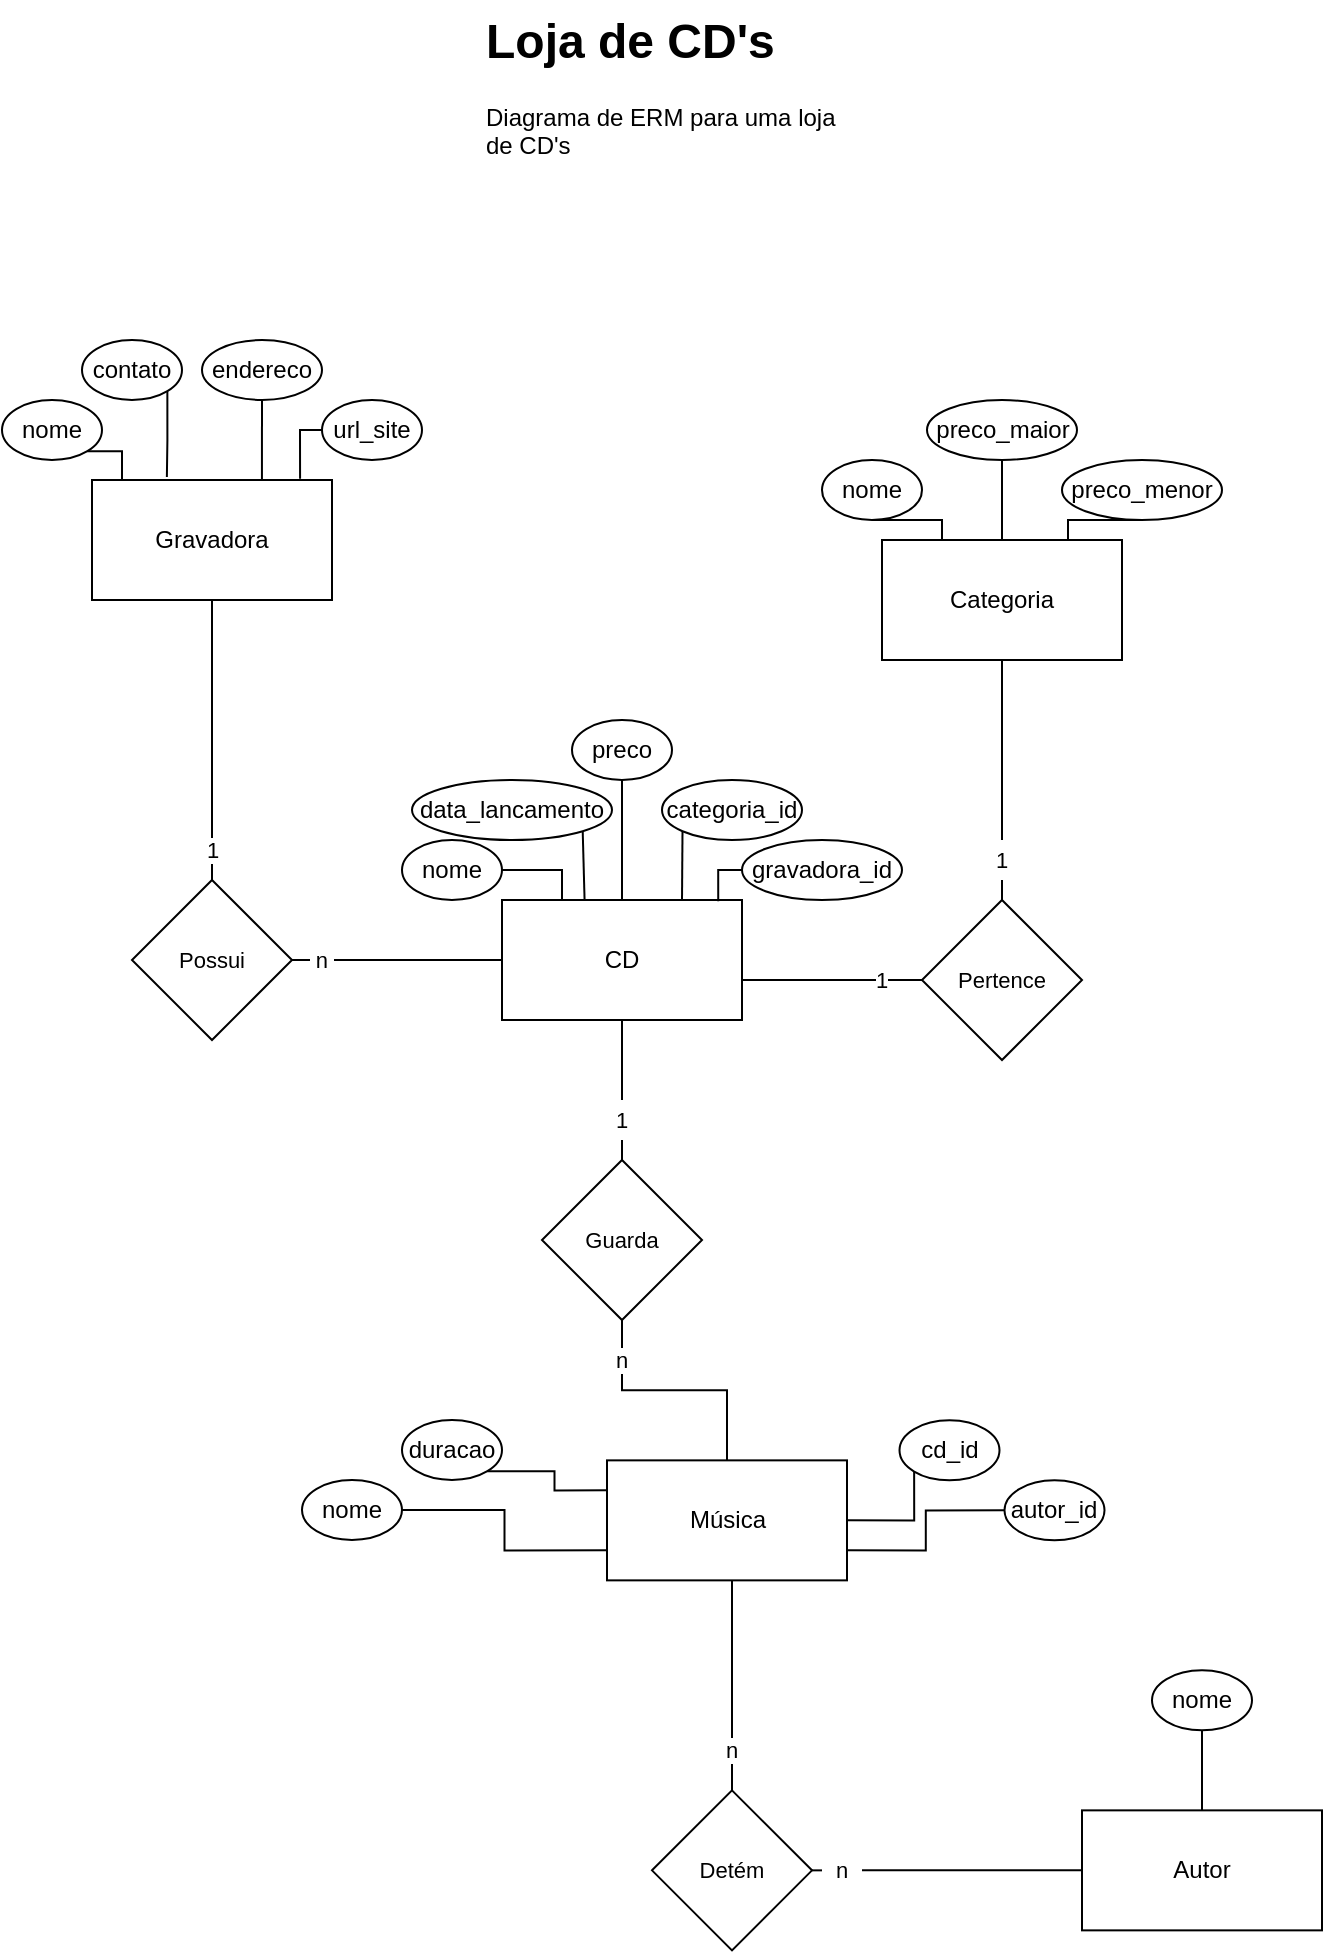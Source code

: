 <mxfile version="24.0.5" type="github">
  <diagram name="Page-1" id="fX9RrKgvH6SyHoi_5Rdd">
    <mxGraphModel dx="802" dy="425" grid="1" gridSize="10" guides="1" tooltips="1" connect="1" arrows="1" fold="1" page="1" pageScale="1" pageWidth="850" pageHeight="1100" math="0" shadow="0">
      <root>
        <mxCell id="0" />
        <mxCell id="1" parent="0" />
        <mxCell id="AshoG04ZGGXsUbE6QEYG-1" value="&lt;h1 style=&quot;margin-top: 0px;&quot;&gt;Loja de CD&#39;s&lt;/h1&gt;&lt;p&gt;Diagrama de ERM para uma loja de CD&#39;s&lt;/p&gt;" style="text;html=1;whiteSpace=wrap;overflow=hidden;rounded=0;" parent="1" vertex="1">
          <mxGeometry x="330" y="60" width="180" height="80" as="geometry" />
        </mxCell>
        <mxCell id="ZX1WCixsMA5-55GYTXhN-1" value="Gravadora" style="rounded=0;whiteSpace=wrap;html=1;" vertex="1" parent="1">
          <mxGeometry x="135" y="300" width="120" height="60" as="geometry" />
        </mxCell>
        <mxCell id="ZX1WCixsMA5-55GYTXhN-2" value="CD" style="rounded=0;whiteSpace=wrap;html=1;" vertex="1" parent="1">
          <mxGeometry x="340" y="510" width="120" height="60" as="geometry" />
        </mxCell>
        <mxCell id="ZX1WCixsMA5-55GYTXhN-3" value="Música" style="rounded=0;whiteSpace=wrap;html=1;" vertex="1" parent="1">
          <mxGeometry x="392.5" y="790.18" width="120" height="60" as="geometry" />
        </mxCell>
        <mxCell id="ZX1WCixsMA5-55GYTXhN-4" value="Autor" style="rounded=0;whiteSpace=wrap;html=1;" vertex="1" parent="1">
          <mxGeometry x="630" y="965.18" width="120" height="60" as="geometry" />
        </mxCell>
        <mxCell id="ZX1WCixsMA5-55GYTXhN-6" value="Categoria" style="rounded=0;whiteSpace=wrap;html=1;" vertex="1" parent="1">
          <mxGeometry x="530" y="330" width="120" height="60" as="geometry" />
        </mxCell>
        <mxCell id="ZX1WCixsMA5-55GYTXhN-9" value="nome" style="ellipse;whiteSpace=wrap;html=1;" vertex="1" parent="1">
          <mxGeometry x="90" y="260" width="50" height="30" as="geometry" />
        </mxCell>
        <mxCell id="ZX1WCixsMA5-55GYTXhN-10" value="contato" style="ellipse;whiteSpace=wrap;html=1;" vertex="1" parent="1">
          <mxGeometry x="130" y="230" width="50" height="30" as="geometry" />
        </mxCell>
        <mxCell id="ZX1WCixsMA5-55GYTXhN-11" value="endereco" style="ellipse;whiteSpace=wrap;html=1;" vertex="1" parent="1">
          <mxGeometry x="190" y="230" width="60" height="30" as="geometry" />
        </mxCell>
        <mxCell id="ZX1WCixsMA5-55GYTXhN-12" value="url_site" style="ellipse;whiteSpace=wrap;html=1;" vertex="1" parent="1">
          <mxGeometry x="250" y="260" width="50" height="30" as="geometry" />
        </mxCell>
        <mxCell id="ZX1WCixsMA5-55GYTXhN-45" style="edgeStyle=orthogonalEdgeStyle;rounded=0;orthogonalLoop=1;jettySize=auto;html=1;exitX=0.5;exitY=1;exitDx=0;exitDy=0;entryX=0.25;entryY=0;entryDx=0;entryDy=0;strokeColor=default;align=center;verticalAlign=middle;fontFamily=Helvetica;fontSize=11;fontColor=default;labelBackgroundColor=default;endArrow=none;endFill=0;" edge="1" parent="1" source="ZX1WCixsMA5-55GYTXhN-13" target="ZX1WCixsMA5-55GYTXhN-6">
          <mxGeometry relative="1" as="geometry" />
        </mxCell>
        <mxCell id="ZX1WCixsMA5-55GYTXhN-13" value="nome" style="ellipse;whiteSpace=wrap;html=1;" vertex="1" parent="1">
          <mxGeometry x="500" y="290" width="50" height="30" as="geometry" />
        </mxCell>
        <mxCell id="ZX1WCixsMA5-55GYTXhN-43" style="edgeStyle=orthogonalEdgeStyle;rounded=0;orthogonalLoop=1;jettySize=auto;html=1;exitX=0.5;exitY=1;exitDx=0;exitDy=0;entryX=0.5;entryY=0;entryDx=0;entryDy=0;strokeColor=default;align=center;verticalAlign=middle;fontFamily=Helvetica;fontSize=11;fontColor=default;labelBackgroundColor=default;endArrow=none;endFill=0;" edge="1" parent="1" source="ZX1WCixsMA5-55GYTXhN-14" target="ZX1WCixsMA5-55GYTXhN-6">
          <mxGeometry relative="1" as="geometry" />
        </mxCell>
        <mxCell id="ZX1WCixsMA5-55GYTXhN-14" value="preco_maior" style="ellipse;whiteSpace=wrap;html=1;" vertex="1" parent="1">
          <mxGeometry x="552.5" y="260" width="75" height="30" as="geometry" />
        </mxCell>
        <mxCell id="ZX1WCixsMA5-55GYTXhN-15" value="preco_menor" style="ellipse;whiteSpace=wrap;html=1;" vertex="1" parent="1">
          <mxGeometry x="620" y="290" width="80" height="30" as="geometry" />
        </mxCell>
        <mxCell id="ZX1WCixsMA5-55GYTXhN-32" style="edgeStyle=orthogonalEdgeStyle;rounded=0;orthogonalLoop=1;jettySize=auto;html=1;exitX=1;exitY=0.5;exitDx=0;exitDy=0;entryX=0.25;entryY=0;entryDx=0;entryDy=0;strokeColor=default;endArrow=none;endFill=0;" edge="1" parent="1" source="ZX1WCixsMA5-55GYTXhN-16" target="ZX1WCixsMA5-55GYTXhN-2">
          <mxGeometry relative="1" as="geometry" />
        </mxCell>
        <mxCell id="ZX1WCixsMA5-55GYTXhN-16" value="nome" style="ellipse;whiteSpace=wrap;html=1;" vertex="1" parent="1">
          <mxGeometry x="290" y="480" width="50" height="30" as="geometry" />
        </mxCell>
        <mxCell id="ZX1WCixsMA5-55GYTXhN-17" value="data_lancamento" style="ellipse;whiteSpace=wrap;html=1;" vertex="1" parent="1">
          <mxGeometry x="295" y="450" width="100" height="30" as="geometry" />
        </mxCell>
        <mxCell id="ZX1WCixsMA5-55GYTXhN-35" style="edgeStyle=orthogonalEdgeStyle;rounded=0;orthogonalLoop=1;jettySize=auto;html=1;exitX=0.5;exitY=1;exitDx=0;exitDy=0;entryX=0.5;entryY=0;entryDx=0;entryDy=0;endArrow=none;endFill=0;" edge="1" parent="1" source="ZX1WCixsMA5-55GYTXhN-18" target="ZX1WCixsMA5-55GYTXhN-2">
          <mxGeometry relative="1" as="geometry" />
        </mxCell>
        <mxCell id="ZX1WCixsMA5-55GYTXhN-18" value="preco" style="ellipse;whiteSpace=wrap;html=1;" vertex="1" parent="1">
          <mxGeometry x="375" y="420" width="50" height="30" as="geometry" />
        </mxCell>
        <mxCell id="ZX1WCixsMA5-55GYTXhN-36" style="edgeStyle=orthogonalEdgeStyle;rounded=0;orthogonalLoop=1;jettySize=auto;html=1;exitX=0;exitY=1;exitDx=0;exitDy=0;entryX=0.75;entryY=0;entryDx=0;entryDy=0;endArrow=none;endFill=0;" edge="1" parent="1" source="ZX1WCixsMA5-55GYTXhN-19" target="ZX1WCixsMA5-55GYTXhN-2">
          <mxGeometry relative="1" as="geometry" />
        </mxCell>
        <mxCell id="ZX1WCixsMA5-55GYTXhN-19" value="categoria_id" style="ellipse;whiteSpace=wrap;html=1;" vertex="1" parent="1">
          <mxGeometry x="420" y="450" width="70" height="30" as="geometry" />
        </mxCell>
        <mxCell id="ZX1WCixsMA5-55GYTXhN-20" value="gravadora_id" style="ellipse;whiteSpace=wrap;html=1;" vertex="1" parent="1">
          <mxGeometry x="460" y="480" width="80" height="30" as="geometry" />
        </mxCell>
        <mxCell id="ZX1WCixsMA5-55GYTXhN-34" style="edgeStyle=orthogonalEdgeStyle;rounded=0;orthogonalLoop=1;jettySize=auto;html=1;exitX=1;exitY=1;exitDx=0;exitDy=0;entryX=0.344;entryY=-0.006;entryDx=0;entryDy=0;entryPerimeter=0;endArrow=none;endFill=0;" edge="1" parent="1" source="ZX1WCixsMA5-55GYTXhN-17" target="ZX1WCixsMA5-55GYTXhN-2">
          <mxGeometry relative="1" as="geometry" />
        </mxCell>
        <mxCell id="ZX1WCixsMA5-55GYTXhN-38" style="edgeStyle=orthogonalEdgeStyle;rounded=0;orthogonalLoop=1;jettySize=auto;html=1;exitX=0;exitY=0.5;exitDx=0;exitDy=0;entryX=0.901;entryY=0.011;entryDx=0;entryDy=0;entryPerimeter=0;endArrow=none;endFill=0;" edge="1" parent="1" source="ZX1WCixsMA5-55GYTXhN-20" target="ZX1WCixsMA5-55GYTXhN-2">
          <mxGeometry relative="1" as="geometry" />
        </mxCell>
        <mxCell id="ZX1WCixsMA5-55GYTXhN-39" style="edgeStyle=orthogonalEdgeStyle;rounded=0;orthogonalLoop=1;jettySize=auto;html=1;exitX=1;exitY=1;exitDx=0;exitDy=0;entryX=0.125;entryY=0;entryDx=0;entryDy=0;entryPerimeter=0;endArrow=none;endFill=0;" edge="1" parent="1" source="ZX1WCixsMA5-55GYTXhN-9" target="ZX1WCixsMA5-55GYTXhN-1">
          <mxGeometry relative="1" as="geometry" />
        </mxCell>
        <mxCell id="ZX1WCixsMA5-55GYTXhN-40" style="edgeStyle=orthogonalEdgeStyle;rounded=0;orthogonalLoop=1;jettySize=auto;html=1;exitX=1;exitY=1;exitDx=0;exitDy=0;entryX=0.312;entryY=-0.025;entryDx=0;entryDy=0;entryPerimeter=0;strokeColor=default;align=center;verticalAlign=middle;fontFamily=Helvetica;fontSize=11;fontColor=default;labelBackgroundColor=default;endArrow=none;endFill=0;" edge="1" parent="1" source="ZX1WCixsMA5-55GYTXhN-10" target="ZX1WCixsMA5-55GYTXhN-1">
          <mxGeometry relative="1" as="geometry" />
        </mxCell>
        <mxCell id="ZX1WCixsMA5-55GYTXhN-41" style="edgeStyle=orthogonalEdgeStyle;rounded=0;orthogonalLoop=1;jettySize=auto;html=1;exitX=0.5;exitY=1;exitDx=0;exitDy=0;entryX=0.708;entryY=0;entryDx=0;entryDy=0;entryPerimeter=0;strokeColor=default;align=center;verticalAlign=middle;fontFamily=Helvetica;fontSize=11;fontColor=default;labelBackgroundColor=default;endArrow=none;endFill=0;" edge="1" parent="1" source="ZX1WCixsMA5-55GYTXhN-11" target="ZX1WCixsMA5-55GYTXhN-1">
          <mxGeometry relative="1" as="geometry" />
        </mxCell>
        <mxCell id="ZX1WCixsMA5-55GYTXhN-42" style="edgeStyle=orthogonalEdgeStyle;rounded=0;orthogonalLoop=1;jettySize=auto;html=1;exitX=0;exitY=0.5;exitDx=0;exitDy=0;entryX=0.867;entryY=-0.011;entryDx=0;entryDy=0;entryPerimeter=0;strokeColor=default;align=center;verticalAlign=middle;fontFamily=Helvetica;fontSize=11;fontColor=default;labelBackgroundColor=default;endArrow=none;endFill=0;" edge="1" parent="1" source="ZX1WCixsMA5-55GYTXhN-12" target="ZX1WCixsMA5-55GYTXhN-1">
          <mxGeometry relative="1" as="geometry" />
        </mxCell>
        <mxCell id="ZX1WCixsMA5-55GYTXhN-47" style="edgeStyle=orthogonalEdgeStyle;rounded=0;orthogonalLoop=1;jettySize=auto;html=1;exitX=0.5;exitY=1;exitDx=0;exitDy=0;entryX=0.775;entryY=0.008;entryDx=0;entryDy=0;entryPerimeter=0;strokeColor=default;align=center;verticalAlign=middle;fontFamily=Helvetica;fontSize=11;fontColor=default;labelBackgroundColor=default;endArrow=none;endFill=0;" edge="1" parent="1" source="ZX1WCixsMA5-55GYTXhN-15" target="ZX1WCixsMA5-55GYTXhN-6">
          <mxGeometry relative="1" as="geometry" />
        </mxCell>
        <mxCell id="ZX1WCixsMA5-55GYTXhN-49" value="nome" style="ellipse;whiteSpace=wrap;html=1;" vertex="1" parent="1">
          <mxGeometry x="240" y="800" width="50" height="30" as="geometry" />
        </mxCell>
        <mxCell id="ZX1WCixsMA5-55GYTXhN-50" value="duracao" style="ellipse;whiteSpace=wrap;html=1;" vertex="1" parent="1">
          <mxGeometry x="290" y="770" width="50" height="30" as="geometry" />
        </mxCell>
        <mxCell id="ZX1WCixsMA5-55GYTXhN-52" value="cd_id" style="ellipse;whiteSpace=wrap;html=1;" vertex="1" parent="1">
          <mxGeometry x="538.75" y="770.18" width="50" height="30" as="geometry" />
        </mxCell>
        <mxCell id="ZX1WCixsMA5-55GYTXhN-53" value="autor_id" style="ellipse;whiteSpace=wrap;html=1;" vertex="1" parent="1">
          <mxGeometry x="591.25" y="800.18" width="50" height="30" as="geometry" />
        </mxCell>
        <mxCell id="ZX1WCixsMA5-55GYTXhN-55" style="edgeStyle=orthogonalEdgeStyle;rounded=0;orthogonalLoop=1;jettySize=auto;html=1;exitX=1;exitY=0.5;exitDx=0;exitDy=0;strokeColor=default;align=center;verticalAlign=middle;fontFamily=Helvetica;fontSize=11;fontColor=default;labelBackgroundColor=default;endArrow=none;endFill=0;entryX=0;entryY=0.75;entryDx=0;entryDy=0;" edge="1" parent="1" source="ZX1WCixsMA5-55GYTXhN-49" target="ZX1WCixsMA5-55GYTXhN-3">
          <mxGeometry relative="1" as="geometry">
            <mxPoint x="310" y="840.18" as="targetPoint" />
          </mxGeometry>
        </mxCell>
        <mxCell id="ZX1WCixsMA5-55GYTXhN-59" style="edgeStyle=orthogonalEdgeStyle;rounded=0;orthogonalLoop=1;jettySize=auto;html=1;exitX=1;exitY=1;exitDx=0;exitDy=0;strokeColor=default;align=center;verticalAlign=middle;fontFamily=Helvetica;fontSize=11;fontColor=default;labelBackgroundColor=default;endArrow=none;endFill=0;entryX=0;entryY=0.25;entryDx=0;entryDy=0;" edge="1" parent="1" source="ZX1WCixsMA5-55GYTXhN-50" target="ZX1WCixsMA5-55GYTXhN-3">
          <mxGeometry relative="1" as="geometry">
            <mxPoint x="340" y="820.18" as="targetPoint" />
          </mxGeometry>
        </mxCell>
        <mxCell id="ZX1WCixsMA5-55GYTXhN-62" style="edgeStyle=orthogonalEdgeStyle;rounded=0;orthogonalLoop=1;jettySize=auto;html=1;exitX=0;exitY=1;exitDx=0;exitDy=0;entryX=1;entryY=0.5;entryDx=0;entryDy=0;strokeColor=default;align=center;verticalAlign=middle;fontFamily=Helvetica;fontSize=11;fontColor=default;labelBackgroundColor=default;endArrow=none;endFill=0;" edge="1" parent="1" source="ZX1WCixsMA5-55GYTXhN-52" target="ZX1WCixsMA5-55GYTXhN-3">
          <mxGeometry relative="1" as="geometry">
            <mxPoint x="545.77" y="830.18" as="targetPoint" />
            <Array as="points">
              <mxPoint x="546" y="820.18" />
            </Array>
          </mxGeometry>
        </mxCell>
        <mxCell id="ZX1WCixsMA5-55GYTXhN-63" style="edgeStyle=orthogonalEdgeStyle;rounded=0;orthogonalLoop=1;jettySize=auto;html=1;exitX=0;exitY=0.5;exitDx=0;exitDy=0;strokeColor=default;align=center;verticalAlign=middle;fontFamily=Helvetica;fontSize=11;fontColor=default;labelBackgroundColor=default;endArrow=none;endFill=0;entryX=1;entryY=0.75;entryDx=0;entryDy=0;" edge="1" parent="1" source="ZX1WCixsMA5-55GYTXhN-53" target="ZX1WCixsMA5-55GYTXhN-3">
          <mxGeometry relative="1" as="geometry">
            <mxPoint x="572" y="840.18" as="targetPoint" />
          </mxGeometry>
        </mxCell>
        <mxCell id="ZX1WCixsMA5-55GYTXhN-66" style="edgeStyle=orthogonalEdgeStyle;rounded=0;orthogonalLoop=1;jettySize=auto;html=1;exitX=0.5;exitY=1;exitDx=0;exitDy=0;entryX=0.5;entryY=0;entryDx=0;entryDy=0;strokeColor=default;align=center;verticalAlign=middle;fontFamily=Helvetica;fontSize=11;fontColor=default;labelBackgroundColor=default;endArrow=none;endFill=0;" edge="1" parent="1" source="ZX1WCixsMA5-55GYTXhN-65" target="ZX1WCixsMA5-55GYTXhN-4">
          <mxGeometry relative="1" as="geometry" />
        </mxCell>
        <mxCell id="ZX1WCixsMA5-55GYTXhN-65" value="nome" style="ellipse;whiteSpace=wrap;html=1;" vertex="1" parent="1">
          <mxGeometry x="665" y="895.18" width="50" height="30" as="geometry" />
        </mxCell>
        <mxCell id="ZX1WCixsMA5-55GYTXhN-68" style="edgeStyle=orthogonalEdgeStyle;rounded=0;orthogonalLoop=1;jettySize=auto;html=1;exitX=1;exitY=0.5;exitDx=0;exitDy=0;entryX=0;entryY=0.5;entryDx=0;entryDy=0;strokeColor=default;align=center;verticalAlign=middle;fontFamily=Helvetica;fontSize=11;fontColor=default;labelBackgroundColor=default;endArrow=none;endFill=0;" edge="1" parent="1" source="ZX1WCixsMA5-55GYTXhN-67" target="ZX1WCixsMA5-55GYTXhN-2">
          <mxGeometry relative="1" as="geometry" />
        </mxCell>
        <mxCell id="ZX1WCixsMA5-55GYTXhN-69" style="edgeStyle=orthogonalEdgeStyle;rounded=0;orthogonalLoop=1;jettySize=auto;html=1;entryX=0.5;entryY=1;entryDx=0;entryDy=0;strokeColor=default;align=center;verticalAlign=middle;fontFamily=Helvetica;fontSize=11;fontColor=default;labelBackgroundColor=default;endArrow=none;endFill=0;" edge="1" parent="1" source="ZX1WCixsMA5-55GYTXhN-67" target="ZX1WCixsMA5-55GYTXhN-1">
          <mxGeometry relative="1" as="geometry" />
        </mxCell>
        <mxCell id="ZX1WCixsMA5-55GYTXhN-67" value="Possui" style="rhombus;whiteSpace=wrap;html=1;fontFamily=Helvetica;fontSize=11;fontColor=default;labelBackgroundColor=default;" vertex="1" parent="1">
          <mxGeometry x="155" y="500" width="80" height="80" as="geometry" />
        </mxCell>
        <mxCell id="ZX1WCixsMA5-55GYTXhN-70" value="&amp;nbsp;n&amp;nbsp;&lt;span style=&quot;color: rgba(0, 0, 0, 0); font-family: monospace; font-size: 0px; text-align: start; text-wrap: nowrap; background-color: rgb(251, 251, 251);&quot;&gt;%3CmxGraphModel%3E%3Croot%3E%3CmxCell%20id%3D%220%22%2F%3E%3CmxCell%20id%3D%221%22%20parent%3D%220%22%2F%3E%3CmxCell%20id%3D%222%22%20value%3D%22nome%22%20style%3D%22ellipse%3BwhiteSpace%3Dwrap%3Bhtml%3D1%3B%22%20vertex%3D%221%22%20parent%3D%221%22%3E%3CmxGeometry%20x%3D%22340%22%20y%3D%22720%22%20width%3D%2250%22%20height%3D%2230%22%20as%3D%22geometry%22%2F%3E%3C%2FmxCell%3E%3C%2Froot%3E%3C%2FmxGraphModel%3E&lt;/span&gt;" style="text;html=1;align=center;verticalAlign=middle;whiteSpace=wrap;rounded=0;fontFamily=Helvetica;fontSize=11;fontColor=default;labelBackgroundColor=default;" vertex="1" parent="1">
          <mxGeometry x="220" y="525" width="60" height="30" as="geometry" />
        </mxCell>
        <mxCell id="ZX1WCixsMA5-55GYTXhN-71" value="1" style="text;html=1;align=center;verticalAlign=middle;whiteSpace=wrap;rounded=0;fontFamily=Helvetica;fontSize=11;fontColor=default;labelBackgroundColor=default;" vertex="1" parent="1">
          <mxGeometry x="162.5" y="470" width="65" height="30" as="geometry" />
        </mxCell>
        <mxCell id="ZX1WCixsMA5-55GYTXhN-75" style="edgeStyle=orthogonalEdgeStyle;rounded=0;orthogonalLoop=1;jettySize=auto;html=1;exitX=0.5;exitY=0;exitDx=0;exitDy=0;entryX=0.5;entryY=1;entryDx=0;entryDy=0;strokeColor=default;align=center;verticalAlign=middle;fontFamily=Helvetica;fontSize=11;fontColor=default;labelBackgroundColor=default;endArrow=none;endFill=0;" edge="1" parent="1" source="ZX1WCixsMA5-55GYTXhN-77" target="ZX1WCixsMA5-55GYTXhN-6">
          <mxGeometry relative="1" as="geometry" />
        </mxCell>
        <mxCell id="ZX1WCixsMA5-55GYTXhN-72" value="Pertence" style="rhombus;whiteSpace=wrap;html=1;fontFamily=Helvetica;fontSize=11;fontColor=default;labelBackgroundColor=default;" vertex="1" parent="1">
          <mxGeometry x="550" y="510" width="80" height="80" as="geometry" />
        </mxCell>
        <mxCell id="ZX1WCixsMA5-55GYTXhN-74" style="edgeStyle=orthogonalEdgeStyle;rounded=0;orthogonalLoop=1;jettySize=auto;html=1;exitX=0;exitY=0.5;exitDx=0;exitDy=0;entryX=1.003;entryY=0.667;entryDx=0;entryDy=0;entryPerimeter=0;strokeColor=default;align=center;verticalAlign=middle;fontFamily=Helvetica;fontSize=11;fontColor=default;labelBackgroundColor=default;endArrow=none;endFill=0;" edge="1" parent="1" source="ZX1WCixsMA5-55GYTXhN-72" target="ZX1WCixsMA5-55GYTXhN-2">
          <mxGeometry relative="1" as="geometry" />
        </mxCell>
        <mxCell id="ZX1WCixsMA5-55GYTXhN-76" value="1&lt;span style=&quot;color: rgba(0, 0, 0, 0); font-family: monospace; font-size: 0px; text-align: start; text-wrap: nowrap; background-color: rgb(251, 251, 251);&quot;&gt;%3CmxGraphModel%3E%3Croot%3E%3CmxCell%20id%3D%220%22%2F%3E%3CmxCell%20id%3D%221%22%20parent%3D%220%22%2F%3E%3CmxCell%20id%3D%222%22%20value%3D%22n%26lt%3Bspan%20style%3D%26quot%3Bcolor%3A%20rgba(0%2C%200%2C%200%2C%200)%3B%20font-family%3A%20monospace%3B%20font-size%3A%200px%3B%20text-align%3A%20start%3B%20text-wrap%3A%20nowrap%3B%20background-color%3A%20rgb(251%2C%20251%2C%20251)%3B%26quot%3B%26gt%3B%253CmxGraphModel%253E%253Croot%253E%253CmxCell%2520id%253D%25220%2522%252F%253E%253CmxCell%2520id%253D%25221%2522%2520parent%253D%25220%2522%252F%253E%253CmxCell%2520id%253D%25222%2522%2520value%253D%2522nome%2522%2520style%253D%2522ellipse%253BwhiteSpace%253Dwrap%253Bhtml%253D1%253B%2522%2520vertex%253D%25221%2522%2520parent%253D%25221%2522%253E%253CmxGeometry%2520x%253D%2522340%2522%2520y%253D%2522720%2522%2520width%253D%252250%2522%2520height%253D%252230%2522%2520as%253D%2522geometry%2522%252F%253E%253C%252FmxCell%253E%253C%252Froot%253E%253C%252FmxGraphModel%253E%26lt%3B%2Fspan%26gt%3B%22%20style%3D%22text%3Bhtml%3D1%3Balign%3Dcenter%3BverticalAlign%3Dmiddle%3BwhiteSpace%3Dwrap%3Brounded%3D0%3BfontFamily%3DHelvetica%3BfontSize%3D11%3BfontColor%3Ddefault%3BlabelBackgroundColor%3Ddefault%3B%22%20vertex%3D%221%22%20parent%3D%221%22%3E%3CmxGeometry%20x%3D%22220%22%20y%3D%22520%22%20width%3D%2260%22%20height%3D%2230%22%20as%3D%22geometry%22%2F%3E%3C%2FmxCell%3E%3C%2Froot%3E%3C%2FmxGraphModel%3E&lt;/span&gt;" style="text;html=1;align=center;verticalAlign=middle;whiteSpace=wrap;rounded=0;fontFamily=Helvetica;fontSize=11;fontColor=default;labelBackgroundColor=default;" vertex="1" parent="1">
          <mxGeometry x="500" y="535" width="60" height="30" as="geometry" />
        </mxCell>
        <mxCell id="ZX1WCixsMA5-55GYTXhN-78" value="" style="edgeStyle=orthogonalEdgeStyle;rounded=0;orthogonalLoop=1;jettySize=auto;html=1;exitX=0.5;exitY=0;exitDx=0;exitDy=0;entryX=0.5;entryY=1;entryDx=0;entryDy=0;strokeColor=default;align=center;verticalAlign=middle;fontFamily=Helvetica;fontSize=11;fontColor=default;labelBackgroundColor=default;endArrow=none;endFill=0;" edge="1" parent="1" source="ZX1WCixsMA5-55GYTXhN-72" target="ZX1WCixsMA5-55GYTXhN-77">
          <mxGeometry relative="1" as="geometry">
            <mxPoint x="590" y="510" as="sourcePoint" />
            <mxPoint x="590" y="390" as="targetPoint" />
          </mxGeometry>
        </mxCell>
        <mxCell id="ZX1WCixsMA5-55GYTXhN-77" value="1&lt;span style=&quot;color: rgba(0, 0, 0, 0); font-family: monospace; font-size: 0px; text-align: start; text-wrap: nowrap; background-color: rgb(251, 251, 251);&quot;&gt;%3CmxGraphModel%3E%3Croot%3E%3CmxCell%20id%3D%220%22%2F%3E%3CmxCell%20id%3D%221%22%20parent%3D%220%22%2F%3E%3CmxCell%20id%3D%222%22%20value%3D%22n%26lt%3Bspan%20style%3D%26quot%3Bcolor%3A%20rgba(0%2C%200%2C%200%2C%200)%3B%20font-family%3A%20monospace%3B%20font-size%3A%200px%3B%20text-align%3A%20start%3B%20text-wrap%3A%20nowrap%3B%20background-color%3A%20rgb(251%2C%20251%2C%20251)%3B%26quot%3B%26gt%3B%253CmxGraphModel%253E%253Croot%253E%253CmxCell%2520id%253D%25220%2522%252F%253E%253CmxCell%2520id%253D%25221%2522%2520parent%253D%25220%2522%252F%253E%253CmxCell%2520id%253D%25222%2522%2520value%253D%2522nome%2522%2520style%253D%2522ellipse%253BwhiteSpace%253Dwrap%253Bhtml%253D1%253B%2522%2520vertex%253D%25221%2522%2520parent%253D%25221%2522%253E%253CmxGeometry%2520x%253D%2522340%2522%2520y%253D%2522720%2522%2520width%253D%252250%2522%2520height%253D%252230%2522%2520as%253D%2522geometry%2522%252F%253E%253C%252FmxCell%253E%253C%252Froot%253E%253C%252FmxGraphModel%253E%26lt%3B%2Fspan%26gt%3B%22%20style%3D%22text%3Bhtml%3D1%3Balign%3Dcenter%3BverticalAlign%3Dmiddle%3BwhiteSpace%3Dwrap%3Brounded%3D0%3BfontFamily%3DHelvetica%3BfontSize%3D11%3BfontColor%3Ddefault%3BlabelBackgroundColor%3Ddefault%3B%22%20vertex%3D%221%22%20parent%3D%221%22%3E%3CmxGeometry%20x%3D%22220%22%20y%3D%22520%22%20width%3D%2260%22%20height%3D%2230%22%20as%3D%22geometry%22%2F%3E%3C%2FmxCell%3E%3C%2Froot%3E%3C%2FmxGraphModel%3E&lt;/span&gt;" style="text;html=1;align=center;verticalAlign=middle;whiteSpace=wrap;rounded=0;fontFamily=Helvetica;fontSize=11;fontColor=default;labelBackgroundColor=default;" vertex="1" parent="1">
          <mxGeometry x="565" y="480" width="50" height="20" as="geometry" />
        </mxCell>
        <mxCell id="ZX1WCixsMA5-55GYTXhN-90" style="edgeStyle=orthogonalEdgeStyle;rounded=0;orthogonalLoop=1;jettySize=auto;html=1;exitX=0.5;exitY=1;exitDx=0;exitDy=0;entryX=0.5;entryY=0;entryDx=0;entryDy=0;strokeColor=default;align=center;verticalAlign=middle;fontFamily=Helvetica;fontSize=11;fontColor=default;labelBackgroundColor=default;endArrow=none;endFill=0;" edge="1" parent="1" source="ZX1WCixsMA5-55GYTXhN-81" target="ZX1WCixsMA5-55GYTXhN-3">
          <mxGeometry relative="1" as="geometry" />
        </mxCell>
        <mxCell id="ZX1WCixsMA5-55GYTXhN-91" style="edgeStyle=orthogonalEdgeStyle;rounded=0;orthogonalLoop=1;jettySize=auto;html=1;exitX=0.5;exitY=0;exitDx=0;exitDy=0;entryX=0.5;entryY=1;entryDx=0;entryDy=0;strokeColor=default;align=center;verticalAlign=middle;fontFamily=Helvetica;fontSize=11;fontColor=default;labelBackgroundColor=default;endArrow=none;endFill=0;" edge="1" parent="1" source="ZX1WCixsMA5-55GYTXhN-92" target="ZX1WCixsMA5-55GYTXhN-2">
          <mxGeometry relative="1" as="geometry" />
        </mxCell>
        <mxCell id="ZX1WCixsMA5-55GYTXhN-81" value="Guarda" style="rhombus;whiteSpace=wrap;html=1;fontFamily=Helvetica;fontSize=11;fontColor=default;labelBackgroundColor=default;" vertex="1" parent="1">
          <mxGeometry x="360" y="640" width="80" height="80" as="geometry" />
        </mxCell>
        <mxCell id="ZX1WCixsMA5-55GYTXhN-84" style="edgeStyle=orthogonalEdgeStyle;rounded=0;orthogonalLoop=1;jettySize=auto;html=1;exitX=1;exitY=0.5;exitDx=0;exitDy=0;entryX=0;entryY=0.5;entryDx=0;entryDy=0;strokeColor=default;align=center;verticalAlign=middle;fontFamily=Helvetica;fontSize=11;fontColor=default;labelBackgroundColor=default;endArrow=none;endFill=0;" edge="1" parent="1" source="ZX1WCixsMA5-55GYTXhN-97" target="ZX1WCixsMA5-55GYTXhN-4">
          <mxGeometry relative="1" as="geometry" />
        </mxCell>
        <mxCell id="ZX1WCixsMA5-55GYTXhN-83" value="Detém" style="rhombus;whiteSpace=wrap;html=1;fontFamily=Helvetica;fontSize=11;fontColor=default;labelBackgroundColor=default;" vertex="1" parent="1">
          <mxGeometry x="415" y="955.18" width="80" height="80" as="geometry" />
        </mxCell>
        <mxCell id="ZX1WCixsMA5-55GYTXhN-93" value="" style="edgeStyle=orthogonalEdgeStyle;rounded=0;orthogonalLoop=1;jettySize=auto;html=1;exitX=0.5;exitY=0;exitDx=0;exitDy=0;entryX=0.5;entryY=1;entryDx=0;entryDy=0;strokeColor=default;align=center;verticalAlign=middle;fontFamily=Helvetica;fontSize=11;fontColor=default;labelBackgroundColor=default;endArrow=none;endFill=0;" edge="1" parent="1" source="ZX1WCixsMA5-55GYTXhN-81" target="ZX1WCixsMA5-55GYTXhN-92">
          <mxGeometry relative="1" as="geometry">
            <mxPoint x="400" y="640" as="sourcePoint" />
            <mxPoint x="400" y="570" as="targetPoint" />
          </mxGeometry>
        </mxCell>
        <mxCell id="ZX1WCixsMA5-55GYTXhN-92" value="1" style="text;html=1;align=center;verticalAlign=middle;whiteSpace=wrap;rounded=0;fontFamily=Helvetica;fontSize=11;fontColor=default;labelBackgroundColor=default;" vertex="1" parent="1">
          <mxGeometry x="375" y="610" width="50" height="20" as="geometry" />
        </mxCell>
        <mxCell id="ZX1WCixsMA5-55GYTXhN-94" value="n" style="text;html=1;align=center;verticalAlign=middle;whiteSpace=wrap;rounded=0;fontFamily=Helvetica;fontSize=11;fontColor=default;labelBackgroundColor=default;" vertex="1" parent="1">
          <mxGeometry x="375" y="730" width="50" height="20" as="geometry" />
        </mxCell>
        <mxCell id="ZX1WCixsMA5-55GYTXhN-95" style="edgeStyle=orthogonalEdgeStyle;rounded=0;orthogonalLoop=1;jettySize=auto;html=1;exitX=0.5;exitY=0;exitDx=0;exitDy=0;strokeColor=default;align=center;verticalAlign=middle;fontFamily=Helvetica;fontSize=11;fontColor=default;labelBackgroundColor=default;endArrow=none;endFill=0;" edge="1" parent="1" source="ZX1WCixsMA5-55GYTXhN-83">
          <mxGeometry relative="1" as="geometry">
            <mxPoint x="455" y="850" as="targetPoint" />
          </mxGeometry>
        </mxCell>
        <mxCell id="ZX1WCixsMA5-55GYTXhN-96" value="n" style="text;html=1;align=center;verticalAlign=middle;whiteSpace=wrap;rounded=0;fontFamily=Helvetica;fontSize=11;fontColor=default;labelBackgroundColor=default;" vertex="1" parent="1">
          <mxGeometry x="430" y="925.18" width="50" height="20" as="geometry" />
        </mxCell>
        <mxCell id="ZX1WCixsMA5-55GYTXhN-98" value="" style="edgeStyle=orthogonalEdgeStyle;rounded=0;orthogonalLoop=1;jettySize=auto;html=1;exitX=1;exitY=0.5;exitDx=0;exitDy=0;entryX=0;entryY=0.5;entryDx=0;entryDy=0;strokeColor=default;align=center;verticalAlign=middle;fontFamily=Helvetica;fontSize=11;fontColor=default;labelBackgroundColor=default;endArrow=none;endFill=0;" edge="1" parent="1" source="ZX1WCixsMA5-55GYTXhN-83" target="ZX1WCixsMA5-55GYTXhN-97">
          <mxGeometry relative="1" as="geometry">
            <mxPoint x="495" y="995" as="sourcePoint" />
            <mxPoint x="630" y="995" as="targetPoint" />
          </mxGeometry>
        </mxCell>
        <mxCell id="ZX1WCixsMA5-55GYTXhN-97" value="n" style="text;html=1;align=center;verticalAlign=middle;whiteSpace=wrap;rounded=0;fontFamily=Helvetica;fontSize=11;fontColor=default;labelBackgroundColor=default;" vertex="1" parent="1">
          <mxGeometry x="500" y="985.18" width="20" height="20" as="geometry" />
        </mxCell>
      </root>
    </mxGraphModel>
  </diagram>
</mxfile>
